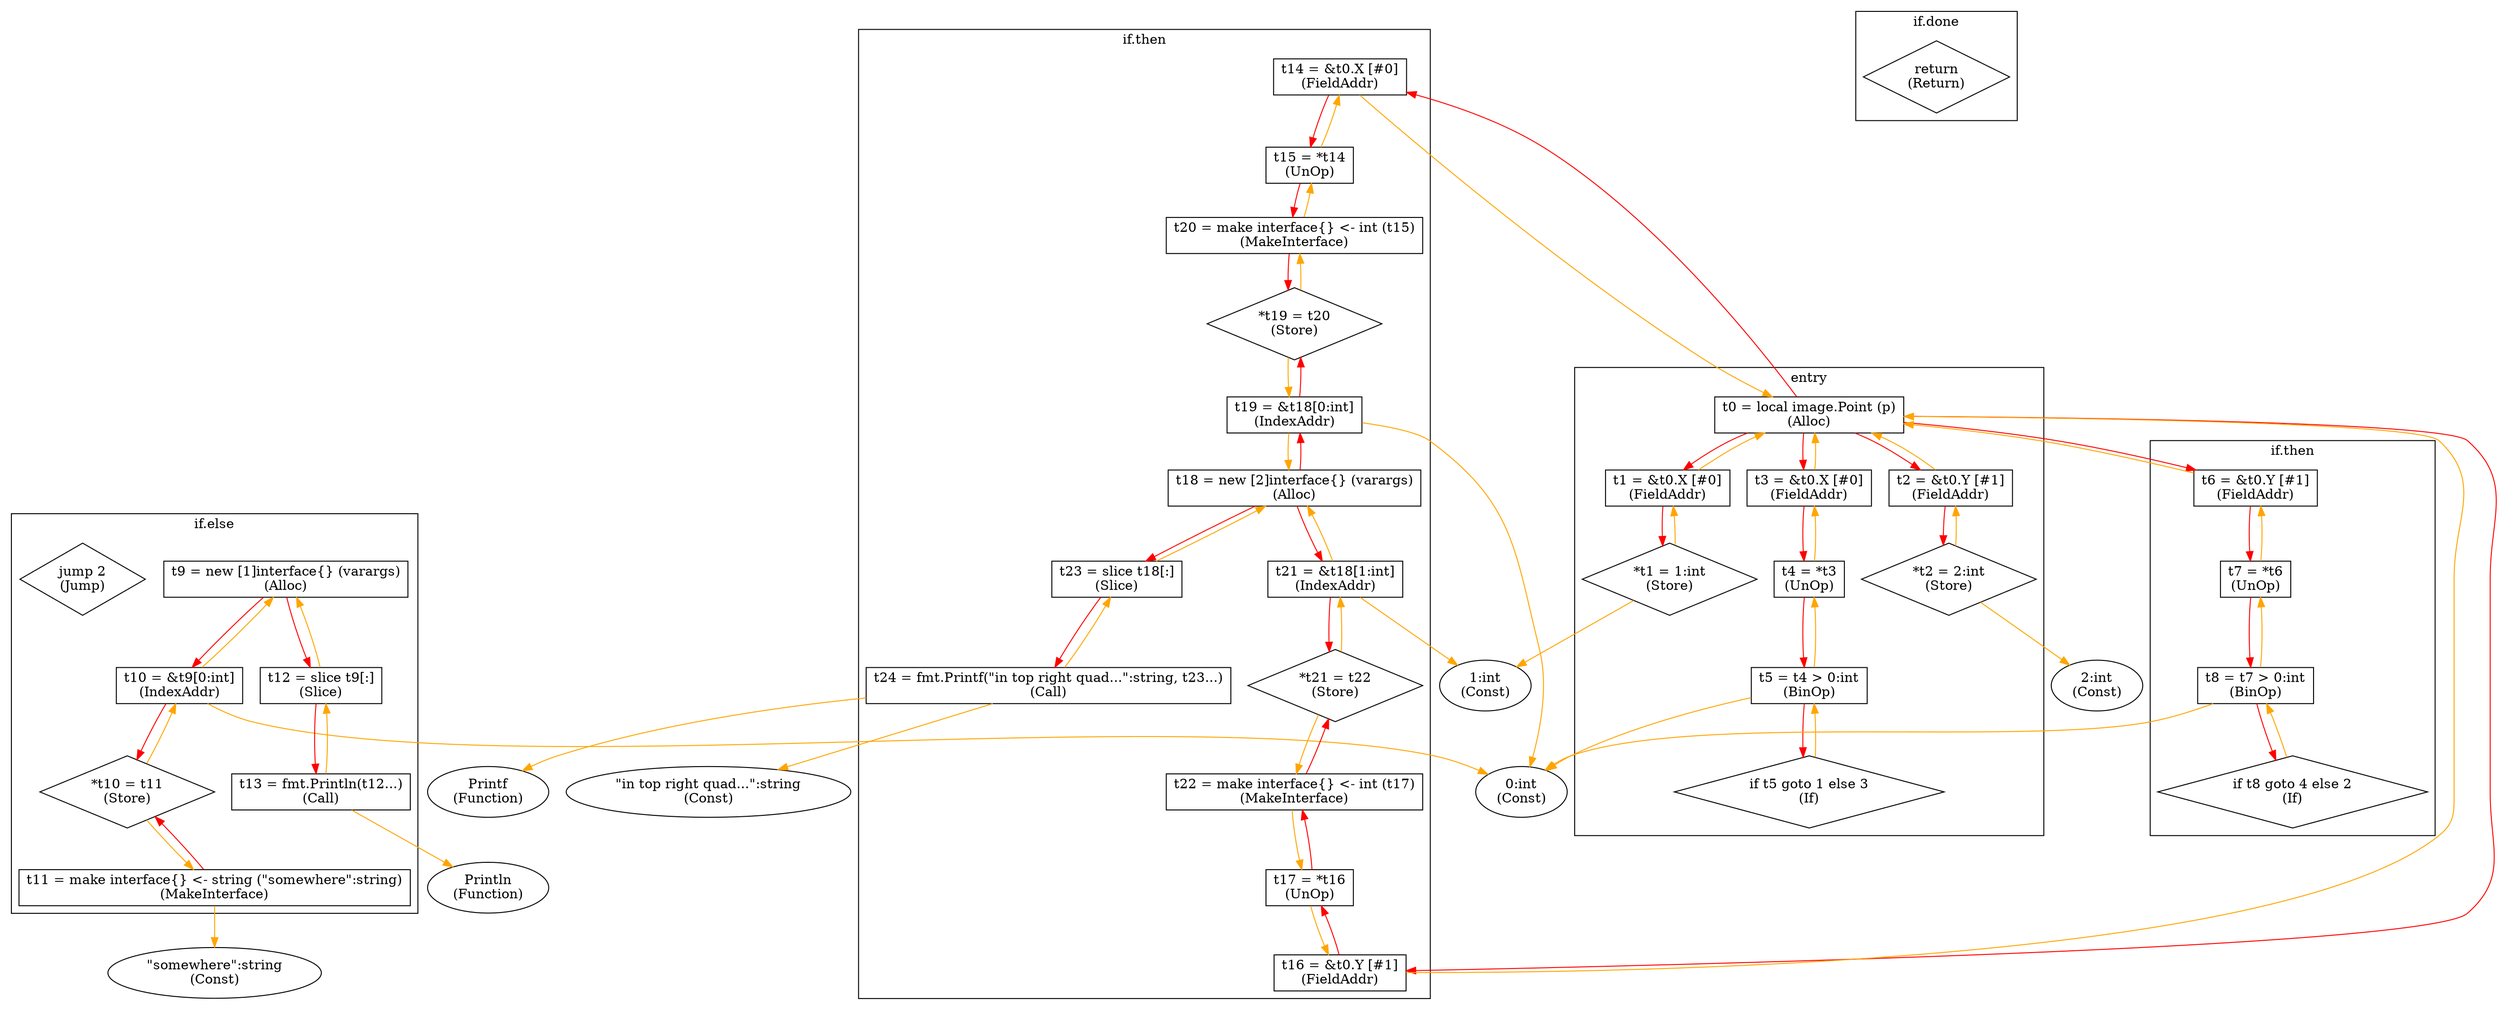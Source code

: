 digraph {
	subgraph cluster_0 {
		color=black;
		label="entry";
		"t0 = local image.Point (p)\n(Alloc)" [shape=rectangle];
		"t1 = &t0.X [#0]\n(FieldAddr)" [shape=rectangle];
		"t2 = &t0.Y [#1]\n(FieldAddr)" [shape=rectangle];
		"*t1 = 1:int\n(Store)" [shape=diamond];
		"*t2 = 2:int\n(Store)" [shape=diamond];
		"t3 = &t0.X [#0]\n(FieldAddr)" [shape=rectangle];
		"t4 = *t3\n(UnOp)" [shape=rectangle];
		"t5 = t4 > 0:int\n(BinOp)" [shape=rectangle];
		"if t5 goto 1 else 3\n(If)" [shape=diamond];
	}
	subgraph cluster_1 {
		color=black;
		label="if.then";
		"t6 = &t0.Y [#1]\n(FieldAddr)" [shape=rectangle];
		"t7 = *t6\n(UnOp)" [shape=rectangle];
		"t8 = t7 > 0:int\n(BinOp)" [shape=rectangle];
		"if t8 goto 4 else 2\n(If)" [shape=diamond];
	}
	subgraph cluster_2 {
		color=black;
		label="if.done";
		"return\n(Return)" [shape=diamond];
	}
	subgraph cluster_3 {
		color=black;
		label="if.else";
		"t9 = new [1]interface{} (varargs)\n(Alloc)" [shape=rectangle];
		"t10 = &t9[0:int]\n(IndexAddr)" [shape=rectangle];
		"t11 = make interface{} <- string (\"somewhere\":string)\n(MakeInterface)" [shape=rectangle];
		"*t10 = t11\n(Store)" [shape=diamond];
		"t12 = slice t9[:]\n(Slice)" [shape=rectangle];
		"t13 = fmt.Println(t12...)\n(Call)" [shape=rectangle];
		"jump 2\n(Jump)" [shape=diamond];
	}
	subgraph cluster_4 {
		color=black;
		label="if.then";
		"t14 = &t0.X [#0]\n(FieldAddr)" [shape=rectangle];
		"t15 = *t14\n(UnOp)" [shape=rectangle];
		"t16 = &t0.Y [#1]\n(FieldAddr)" [shape=rectangle];
		"t17 = *t16\n(UnOp)" [shape=rectangle];
		"t18 = new [2]interface{} (varargs)\n(Alloc)" [shape=rectangle];
		"t19 = &t18[0:int]\n(IndexAddr)" [shape=rectangle];
		"t20 = make interface{} <- int (t15)\n(MakeInterface)" [shape=rectangle];
		"*t19 = t20\n(Store)" [shape=diamond];
		"t21 = &t18[1:int]\n(IndexAddr)" [shape=rectangle];
		"t22 = make interface{} <- int (t17)\n(MakeInterface)" [shape=rectangle];
		"*t21 = t22\n(Store)" [shape=diamond];
		"t23 = slice t18[:]\n(Slice)" [shape=rectangle];
		"t24 = fmt.Printf(\"in top right quad...\":string, t23...)\n(Call)" [shape=rectangle];
		"jump 2\n(Jump)" [shape=diamond];
	}
	"t0 = local image.Point (p)\n(Alloc)" -> "t1 = &t0.X [#0]\n(FieldAddr)" [color=red];
	"t0 = local image.Point (p)\n(Alloc)" -> "t2 = &t0.Y [#1]\n(FieldAddr)" [color=red];
	"t0 = local image.Point (p)\n(Alloc)" -> "t3 = &t0.X [#0]\n(FieldAddr)" [color=red];
	"t0 = local image.Point (p)\n(Alloc)" -> "t6 = &t0.Y [#1]\n(FieldAddr)" [color=red];
	"t0 = local image.Point (p)\n(Alloc)" -> "t14 = &t0.X [#0]\n(FieldAddr)" [color=red];
	"t0 = local image.Point (p)\n(Alloc)" -> "t16 = &t0.Y [#1]\n(FieldAddr)" [color=red];
	"t1 = &t0.X [#0]\n(FieldAddr)" -> "*t1 = 1:int\n(Store)" [color=red];
	"t1 = &t0.X [#0]\n(FieldAddr)" -> "t0 = local image.Point (p)\n(Alloc)" [color=orange];
	"t2 = &t0.Y [#1]\n(FieldAddr)" -> "*t2 = 2:int\n(Store)" [color=red];
	"t2 = &t0.Y [#1]\n(FieldAddr)" -> "t0 = local image.Point (p)\n(Alloc)" [color=orange];
	"*t1 = 1:int\n(Store)" -> "t1 = &t0.X [#0]\n(FieldAddr)" [color=orange];
	"*t1 = 1:int\n(Store)" -> "1:int\n(Const)" [color=orange];
	"*t2 = 2:int\n(Store)" -> "t2 = &t0.Y [#1]\n(FieldAddr)" [color=orange];
	"*t2 = 2:int\n(Store)" -> "2:int\n(Const)" [color=orange];
	"t3 = &t0.X [#0]\n(FieldAddr)" -> "t4 = *t3\n(UnOp)" [color=red];
	"t3 = &t0.X [#0]\n(FieldAddr)" -> "t0 = local image.Point (p)\n(Alloc)" [color=orange];
	"t4 = *t3\n(UnOp)" -> "t5 = t4 > 0:int\n(BinOp)" [color=red];
	"t4 = *t3\n(UnOp)" -> "t3 = &t0.X [#0]\n(FieldAddr)" [color=orange];
	"t5 = t4 > 0:int\n(BinOp)" -> "if t5 goto 1 else 3\n(If)" [color=red];
	"t5 = t4 > 0:int\n(BinOp)" -> "t4 = *t3\n(UnOp)" [color=orange];
	"t5 = t4 > 0:int\n(BinOp)" -> "0:int\n(Const)" [color=orange];
	"if t5 goto 1 else 3\n(If)" -> "t5 = t4 > 0:int\n(BinOp)" [color=orange];
	"t6 = &t0.Y [#1]\n(FieldAddr)" -> "t7 = *t6\n(UnOp)" [color=red];
	"t6 = &t0.Y [#1]\n(FieldAddr)" -> "t0 = local image.Point (p)\n(Alloc)" [color=orange];
	"t7 = *t6\n(UnOp)" -> "t8 = t7 > 0:int\n(BinOp)" [color=red];
	"t7 = *t6\n(UnOp)" -> "t6 = &t0.Y [#1]\n(FieldAddr)" [color=orange];
	"t8 = t7 > 0:int\n(BinOp)" -> "if t8 goto 4 else 2\n(If)" [color=red];
	"t8 = t7 > 0:int\n(BinOp)" -> "t7 = *t6\n(UnOp)" [color=orange];
	"t8 = t7 > 0:int\n(BinOp)" -> "0:int\n(Const)" [color=orange];
	"if t8 goto 4 else 2\n(If)" -> "t8 = t7 > 0:int\n(BinOp)" [color=orange];
	"t9 = new [1]interface{} (varargs)\n(Alloc)" -> "t10 = &t9[0:int]\n(IndexAddr)" [color=red];
	"t9 = new [1]interface{} (varargs)\n(Alloc)" -> "t12 = slice t9[:]\n(Slice)" [color=red];
	"t10 = &t9[0:int]\n(IndexAddr)" -> "*t10 = t11\n(Store)" [color=red];
	"t10 = &t9[0:int]\n(IndexAddr)" -> "t9 = new [1]interface{} (varargs)\n(Alloc)" [color=orange];
	"t10 = &t9[0:int]\n(IndexAddr)" -> "0:int\n(Const)" [color=orange];
	"t11 = make interface{} <- string (\"somewhere\":string)\n(MakeInterface)" -> "*t10 = t11\n(Store)" [color=red];
	"t11 = make interface{} <- string (\"somewhere\":string)\n(MakeInterface)" -> "\"somewhere\":string\n(Const)" [color=orange];
	"*t10 = t11\n(Store)" -> "t10 = &t9[0:int]\n(IndexAddr)" [color=orange];
	"*t10 = t11\n(Store)" -> "t11 = make interface{} <- string (\"somewhere\":string)\n(MakeInterface)" [color=orange];
	"t12 = slice t9[:]\n(Slice)" -> "t13 = fmt.Println(t12...)\n(Call)" [color=red];
	"t12 = slice t9[:]\n(Slice)" -> "t9 = new [1]interface{} (varargs)\n(Alloc)" [color=orange];
	"t13 = fmt.Println(t12...)\n(Call)" -> "Println\n(Function)" [color=orange];
	"t13 = fmt.Println(t12...)\n(Call)" -> "t12 = slice t9[:]\n(Slice)" [color=orange];
	"t14 = &t0.X [#0]\n(FieldAddr)" -> "t15 = *t14\n(UnOp)" [color=red];
	"t14 = &t0.X [#0]\n(FieldAddr)" -> "t0 = local image.Point (p)\n(Alloc)" [color=orange];
	"t15 = *t14\n(UnOp)" -> "t20 = make interface{} <- int (t15)\n(MakeInterface)" [color=red];
	"t15 = *t14\n(UnOp)" -> "t14 = &t0.X [#0]\n(FieldAddr)" [color=orange];
	"t16 = &t0.Y [#1]\n(FieldAddr)" -> "t17 = *t16\n(UnOp)" [color=red];
	"t16 = &t0.Y [#1]\n(FieldAddr)" -> "t0 = local image.Point (p)\n(Alloc)" [color=orange];
	"t17 = *t16\n(UnOp)" -> "t22 = make interface{} <- int (t17)\n(MakeInterface)" [color=red];
	"t17 = *t16\n(UnOp)" -> "t16 = &t0.Y [#1]\n(FieldAddr)" [color=orange];
	"t18 = new [2]interface{} (varargs)\n(Alloc)" -> "t19 = &t18[0:int]\n(IndexAddr)" [color=red];
	"t18 = new [2]interface{} (varargs)\n(Alloc)" -> "t21 = &t18[1:int]\n(IndexAddr)" [color=red];
	"t18 = new [2]interface{} (varargs)\n(Alloc)" -> "t23 = slice t18[:]\n(Slice)" [color=red];
	"t19 = &t18[0:int]\n(IndexAddr)" -> "*t19 = t20\n(Store)" [color=red];
	"t19 = &t18[0:int]\n(IndexAddr)" -> "t18 = new [2]interface{} (varargs)\n(Alloc)" [color=orange];
	"t19 = &t18[0:int]\n(IndexAddr)" -> "0:int\n(Const)" [color=orange];
	"t20 = make interface{} <- int (t15)\n(MakeInterface)" -> "*t19 = t20\n(Store)" [color=red];
	"t20 = make interface{} <- int (t15)\n(MakeInterface)" -> "t15 = *t14\n(UnOp)" [color=orange];
	"*t19 = t20\n(Store)" -> "t19 = &t18[0:int]\n(IndexAddr)" [color=orange];
	"*t19 = t20\n(Store)" -> "t20 = make interface{} <- int (t15)\n(MakeInterface)" [color=orange];
	"t21 = &t18[1:int]\n(IndexAddr)" -> "*t21 = t22\n(Store)" [color=red];
	"t21 = &t18[1:int]\n(IndexAddr)" -> "t18 = new [2]interface{} (varargs)\n(Alloc)" [color=orange];
	"t21 = &t18[1:int]\n(IndexAddr)" -> "1:int\n(Const)" [color=orange];
	"t22 = make interface{} <- int (t17)\n(MakeInterface)" -> "*t21 = t22\n(Store)" [color=red];
	"t22 = make interface{} <- int (t17)\n(MakeInterface)" -> "t17 = *t16\n(UnOp)" [color=orange];
	"*t21 = t22\n(Store)" -> "t21 = &t18[1:int]\n(IndexAddr)" [color=orange];
	"*t21 = t22\n(Store)" -> "t22 = make interface{} <- int (t17)\n(MakeInterface)" [color=orange];
	"t23 = slice t18[:]\n(Slice)" -> "t24 = fmt.Printf(\"in top right quad...\":string, t23...)\n(Call)" [color=red];
	"t23 = slice t18[:]\n(Slice)" -> "t18 = new [2]interface{} (varargs)\n(Alloc)" [color=orange];
	"t24 = fmt.Printf(\"in top right quad...\":string, t23...)\n(Call)" -> "Printf\n(Function)" [color=orange];
	"t24 = fmt.Printf(\"in top right quad...\":string, t23...)\n(Call)" -> "\"in top right quad...\":string\n(Const)" [color=orange];
	"t24 = fmt.Printf(\"in top right quad...\":string, t23...)\n(Call)" -> "t23 = slice t18[:]\n(Slice)" [color=orange];
}
